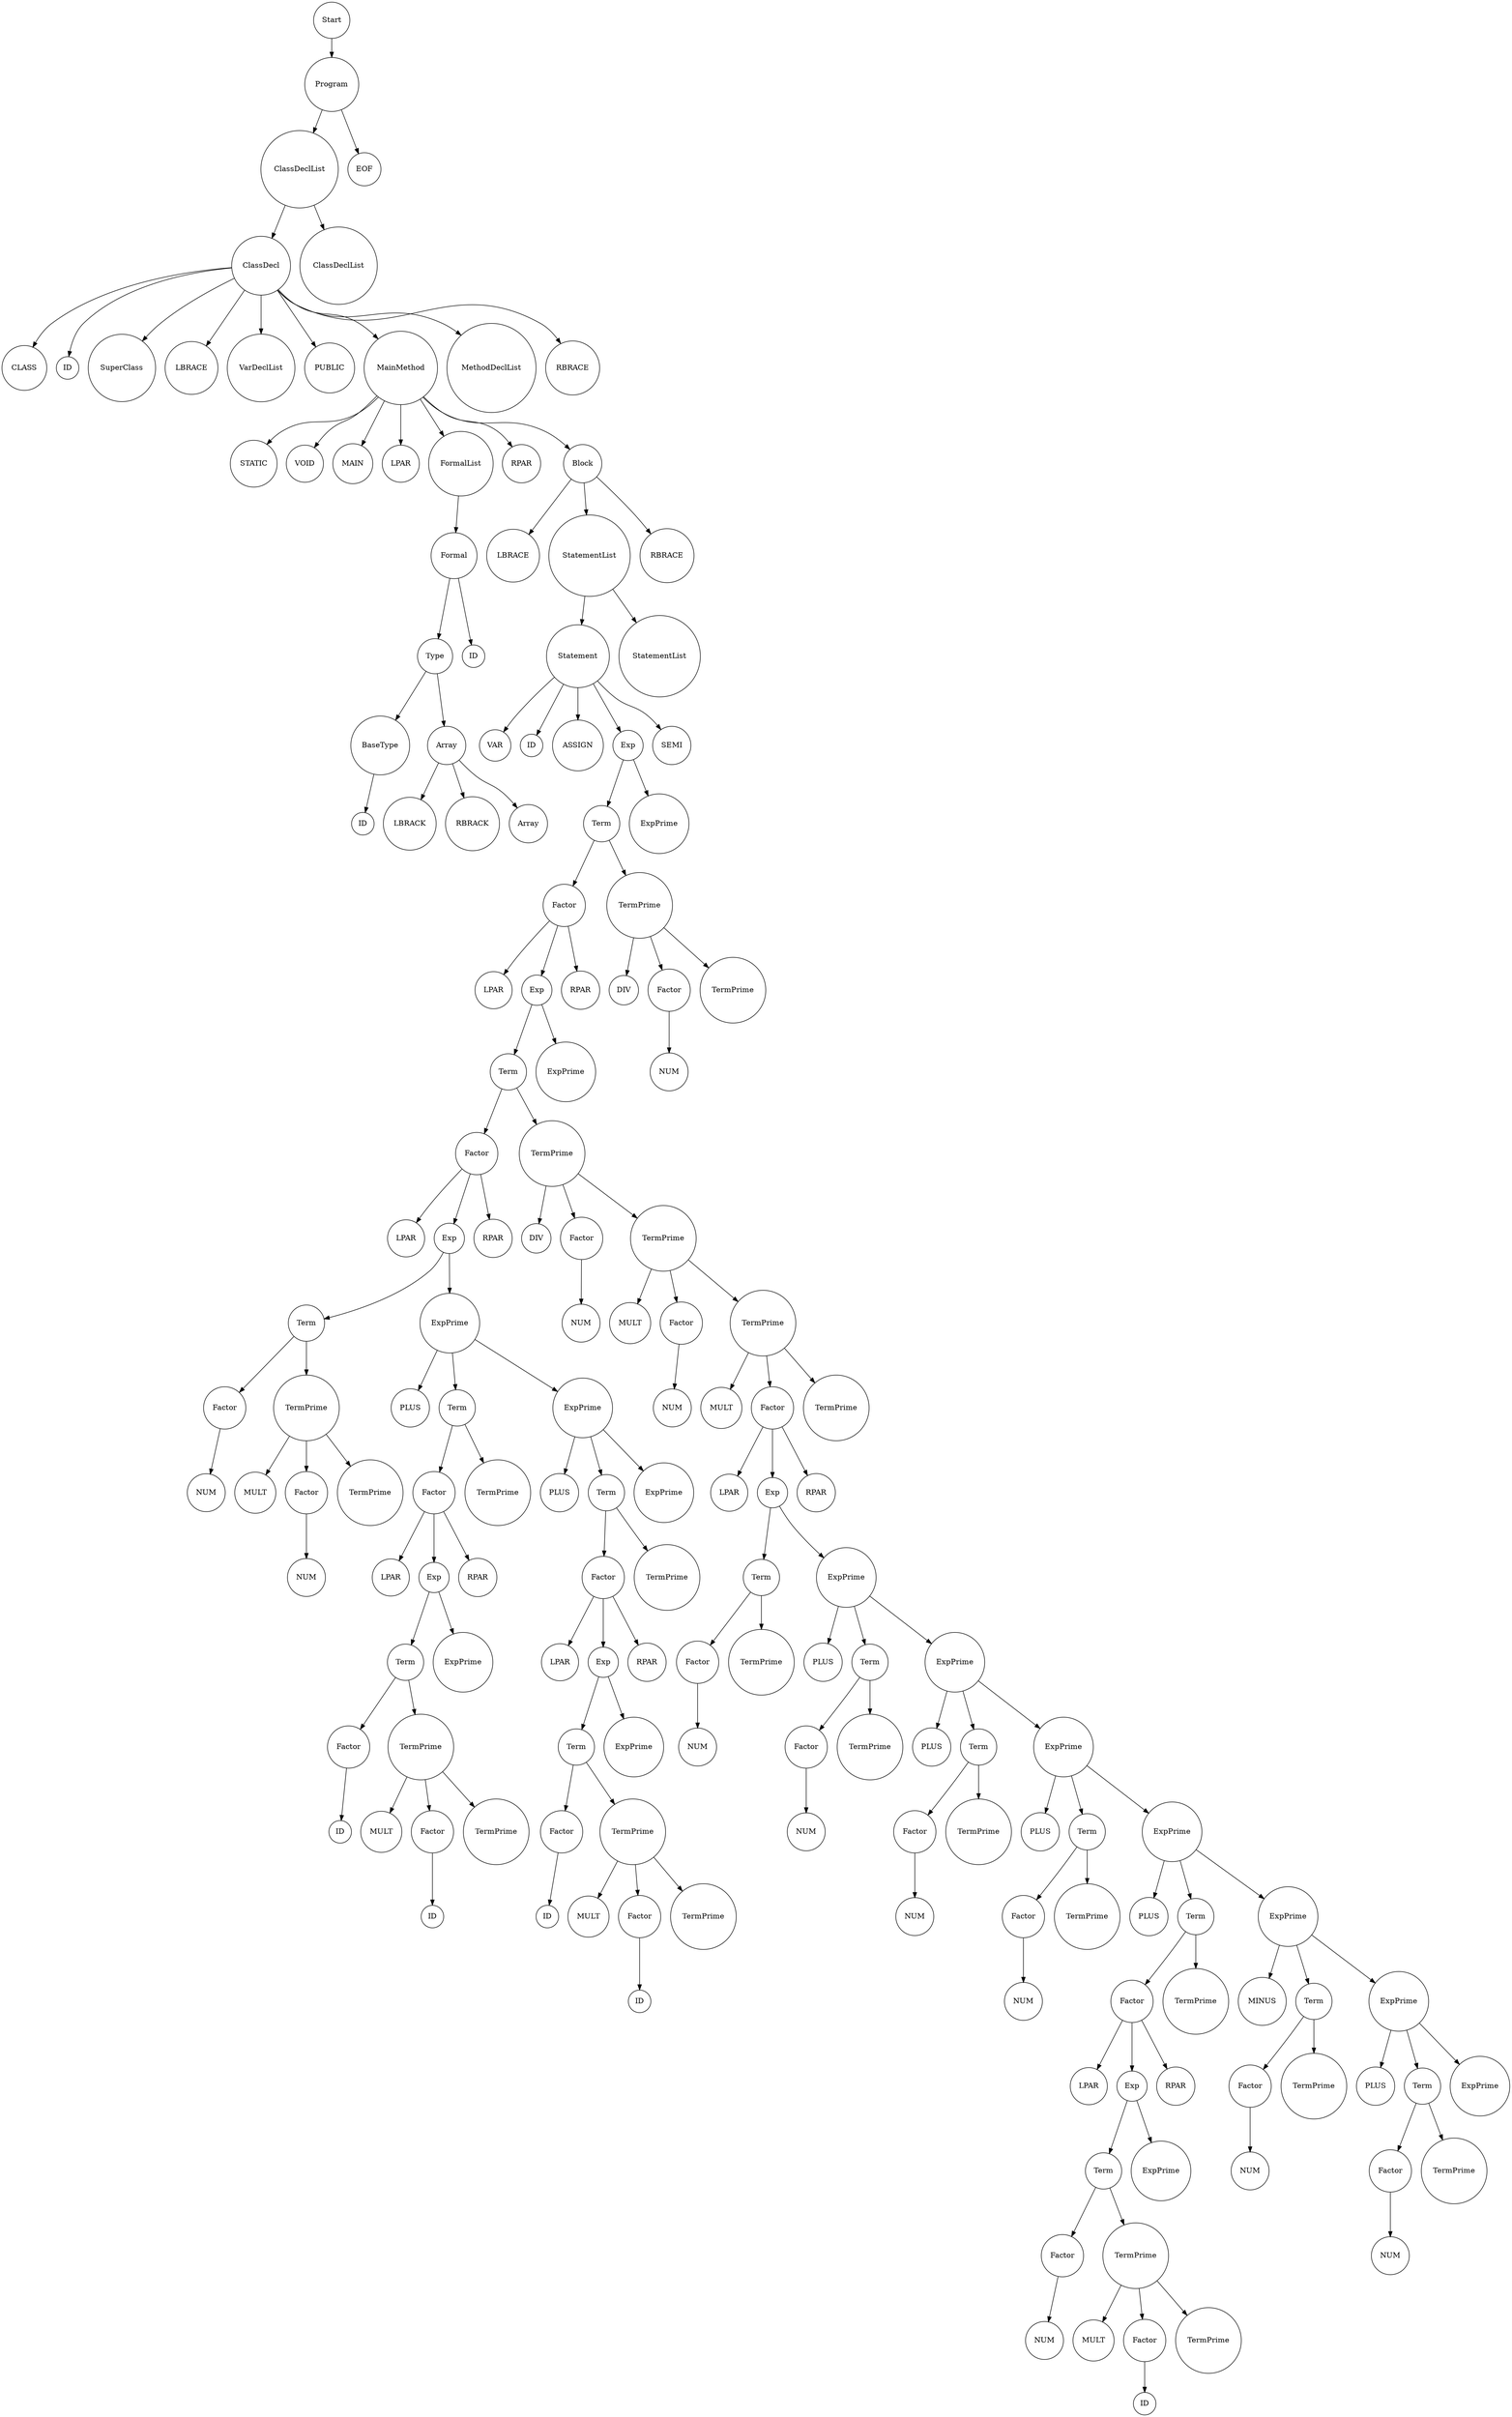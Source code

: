 digraph G {
            rankdir=TB; // Tree-like top-bottom orientation
            node [shape=circle];
              node0 [label="Start"];
  node0_0 [label="Program"];
  node0 -> node0_0;
  node0_0_0 [label="ClassDeclList"];
  node0_0 -> node0_0_0;
  node0_0_0_0 [label="ClassDecl"];
  node0_0_0 -> node0_0_0_0;
  node0_0_0_0_0 [label="CLASS"];
  node0_0_0_0 -> node0_0_0_0_0;
  node0_0_0_0_1 [label="ID"];
  node0_0_0_0 -> node0_0_0_0_1;
  node0_0_0_0_2 [label="SuperClass"];
  node0_0_0_0 -> node0_0_0_0_2;
  node0_0_0_0_3 [label="LBRACE"];
  node0_0_0_0 -> node0_0_0_0_3;
  node0_0_0_0_4 [label="VarDeclList"];
  node0_0_0_0 -> node0_0_0_0_4;
  node0_0_0_0_5 [label="PUBLIC"];
  node0_0_0_0 -> node0_0_0_0_5;
  node0_0_0_0_6 [label="MainMethod"];
  node0_0_0_0 -> node0_0_0_0_6;
  node0_0_0_0_6_0 [label="STATIC"];
  node0_0_0_0_6 -> node0_0_0_0_6_0;
  node0_0_0_0_6_1 [label="VOID"];
  node0_0_0_0_6 -> node0_0_0_0_6_1;
  node0_0_0_0_6_2 [label="MAIN"];
  node0_0_0_0_6 -> node0_0_0_0_6_2;
  node0_0_0_0_6_3 [label="LPAR"];
  node0_0_0_0_6 -> node0_0_0_0_6_3;
  node0_0_0_0_6_4 [label="FormalList"];
  node0_0_0_0_6 -> node0_0_0_0_6_4;
  node0_0_0_0_6_4_0 [label="Formal"];
  node0_0_0_0_6_4 -> node0_0_0_0_6_4_0;
  node0_0_0_0_6_4_0_0 [label="Type"];
  node0_0_0_0_6_4_0 -> node0_0_0_0_6_4_0_0;
  node0_0_0_0_6_4_0_0_0 [label="BaseType"];
  node0_0_0_0_6_4_0_0 -> node0_0_0_0_6_4_0_0_0;
  node0_0_0_0_6_4_0_0_0_0 [label="ID"];
  node0_0_0_0_6_4_0_0_0 -> node0_0_0_0_6_4_0_0_0_0;
  node0_0_0_0_6_4_0_0_1 [label="Array"];
  node0_0_0_0_6_4_0_0 -> node0_0_0_0_6_4_0_0_1;
  node0_0_0_0_6_4_0_0_1_0 [label="LBRACK"];
  node0_0_0_0_6_4_0_0_1 -> node0_0_0_0_6_4_0_0_1_0;
  node0_0_0_0_6_4_0_0_1_1 [label="RBRACK"];
  node0_0_0_0_6_4_0_0_1 -> node0_0_0_0_6_4_0_0_1_1;
  node0_0_0_0_6_4_0_0_1_2 [label="Array"];
  node0_0_0_0_6_4_0_0_1 -> node0_0_0_0_6_4_0_0_1_2;
  node0_0_0_0_6_4_0_1 [label="ID"];
  node0_0_0_0_6_4_0 -> node0_0_0_0_6_4_0_1;
  node0_0_0_0_6_5 [label="RPAR"];
  node0_0_0_0_6 -> node0_0_0_0_6_5;
  node0_0_0_0_6_6 [label="Block"];
  node0_0_0_0_6 -> node0_0_0_0_6_6;
  node0_0_0_0_6_6_0 [label="LBRACE"];
  node0_0_0_0_6_6 -> node0_0_0_0_6_6_0;
  node0_0_0_0_6_6_1 [label="StatementList"];
  node0_0_0_0_6_6 -> node0_0_0_0_6_6_1;
  node0_0_0_0_6_6_1_0 [label="Statement"];
  node0_0_0_0_6_6_1 -> node0_0_0_0_6_6_1_0;
  node0_0_0_0_6_6_1_0_0 [label="VAR"];
  node0_0_0_0_6_6_1_0 -> node0_0_0_0_6_6_1_0_0;
  node0_0_0_0_6_6_1_0_1 [label="ID"];
  node0_0_0_0_6_6_1_0 -> node0_0_0_0_6_6_1_0_1;
  node0_0_0_0_6_6_1_0_2 [label="ASSIGN"];
  node0_0_0_0_6_6_1_0 -> node0_0_0_0_6_6_1_0_2;
  node0_0_0_0_6_6_1_0_3 [label="Exp"];
  node0_0_0_0_6_6_1_0 -> node0_0_0_0_6_6_1_0_3;
  node0_0_0_0_6_6_1_0_3_0 [label="Term"];
  node0_0_0_0_6_6_1_0_3 -> node0_0_0_0_6_6_1_0_3_0;
  node0_0_0_0_6_6_1_0_3_0_0 [label="Factor"];
  node0_0_0_0_6_6_1_0_3_0 -> node0_0_0_0_6_6_1_0_3_0_0;
  node0_0_0_0_6_6_1_0_3_0_0_0 [label="LPAR"];
  node0_0_0_0_6_6_1_0_3_0_0 -> node0_0_0_0_6_6_1_0_3_0_0_0;
  node0_0_0_0_6_6_1_0_3_0_0_1 [label="Exp"];
  node0_0_0_0_6_6_1_0_3_0_0 -> node0_0_0_0_6_6_1_0_3_0_0_1;
  node0_0_0_0_6_6_1_0_3_0_0_1_0 [label="Term"];
  node0_0_0_0_6_6_1_0_3_0_0_1 -> node0_0_0_0_6_6_1_0_3_0_0_1_0;
  node0_0_0_0_6_6_1_0_3_0_0_1_0_0 [label="Factor"];
  node0_0_0_0_6_6_1_0_3_0_0_1_0 -> node0_0_0_0_6_6_1_0_3_0_0_1_0_0;
  node0_0_0_0_6_6_1_0_3_0_0_1_0_0_0 [label="LPAR"];
  node0_0_0_0_6_6_1_0_3_0_0_1_0_0 -> node0_0_0_0_6_6_1_0_3_0_0_1_0_0_0;
  node0_0_0_0_6_6_1_0_3_0_0_1_0_0_1 [label="Exp"];
  node0_0_0_0_6_6_1_0_3_0_0_1_0_0 -> node0_0_0_0_6_6_1_0_3_0_0_1_0_0_1;
  node0_0_0_0_6_6_1_0_3_0_0_1_0_0_1_0 [label="Term"];
  node0_0_0_0_6_6_1_0_3_0_0_1_0_0_1 -> node0_0_0_0_6_6_1_0_3_0_0_1_0_0_1_0;
  node0_0_0_0_6_6_1_0_3_0_0_1_0_0_1_0_0 [label="Factor"];
  node0_0_0_0_6_6_1_0_3_0_0_1_0_0_1_0 -> node0_0_0_0_6_6_1_0_3_0_0_1_0_0_1_0_0;
  node0_0_0_0_6_6_1_0_3_0_0_1_0_0_1_0_0_0 [label="NUM"];
  node0_0_0_0_6_6_1_0_3_0_0_1_0_0_1_0_0 -> node0_0_0_0_6_6_1_0_3_0_0_1_0_0_1_0_0_0;
  node0_0_0_0_6_6_1_0_3_0_0_1_0_0_1_0_1 [label="TermPrime"];
  node0_0_0_0_6_6_1_0_3_0_0_1_0_0_1_0 -> node0_0_0_0_6_6_1_0_3_0_0_1_0_0_1_0_1;
  node0_0_0_0_6_6_1_0_3_0_0_1_0_0_1_0_1_0 [label="MULT"];
  node0_0_0_0_6_6_1_0_3_0_0_1_0_0_1_0_1 -> node0_0_0_0_6_6_1_0_3_0_0_1_0_0_1_0_1_0;
  node0_0_0_0_6_6_1_0_3_0_0_1_0_0_1_0_1_1 [label="Factor"];
  node0_0_0_0_6_6_1_0_3_0_0_1_0_0_1_0_1 -> node0_0_0_0_6_6_1_0_3_0_0_1_0_0_1_0_1_1;
  node0_0_0_0_6_6_1_0_3_0_0_1_0_0_1_0_1_1_0 [label="NUM"];
  node0_0_0_0_6_6_1_0_3_0_0_1_0_0_1_0_1_1 -> node0_0_0_0_6_6_1_0_3_0_0_1_0_0_1_0_1_1_0;
  node0_0_0_0_6_6_1_0_3_0_0_1_0_0_1_0_1_2 [label="TermPrime"];
  node0_0_0_0_6_6_1_0_3_0_0_1_0_0_1_0_1 -> node0_0_0_0_6_6_1_0_3_0_0_1_0_0_1_0_1_2;
  node0_0_0_0_6_6_1_0_3_0_0_1_0_0_1_1 [label="ExpPrime"];
  node0_0_0_0_6_6_1_0_3_0_0_1_0_0_1 -> node0_0_0_0_6_6_1_0_3_0_0_1_0_0_1_1;
  node0_0_0_0_6_6_1_0_3_0_0_1_0_0_1_1_0 [label="PLUS"];
  node0_0_0_0_6_6_1_0_3_0_0_1_0_0_1_1 -> node0_0_0_0_6_6_1_0_3_0_0_1_0_0_1_1_0;
  node0_0_0_0_6_6_1_0_3_0_0_1_0_0_1_1_1 [label="Term"];
  node0_0_0_0_6_6_1_0_3_0_0_1_0_0_1_1 -> node0_0_0_0_6_6_1_0_3_0_0_1_0_0_1_1_1;
  node0_0_0_0_6_6_1_0_3_0_0_1_0_0_1_1_1_0 [label="Factor"];
  node0_0_0_0_6_6_1_0_3_0_0_1_0_0_1_1_1 -> node0_0_0_0_6_6_1_0_3_0_0_1_0_0_1_1_1_0;
  node0_0_0_0_6_6_1_0_3_0_0_1_0_0_1_1_1_0_0 [label="LPAR"];
  node0_0_0_0_6_6_1_0_3_0_0_1_0_0_1_1_1_0 -> node0_0_0_0_6_6_1_0_3_0_0_1_0_0_1_1_1_0_0;
  node0_0_0_0_6_6_1_0_3_0_0_1_0_0_1_1_1_0_1 [label="Exp"];
  node0_0_0_0_6_6_1_0_3_0_0_1_0_0_1_1_1_0 -> node0_0_0_0_6_6_1_0_3_0_0_1_0_0_1_1_1_0_1;
  node0_0_0_0_6_6_1_0_3_0_0_1_0_0_1_1_1_0_1_0 [label="Term"];
  node0_0_0_0_6_6_1_0_3_0_0_1_0_0_1_1_1_0_1 -> node0_0_0_0_6_6_1_0_3_0_0_1_0_0_1_1_1_0_1_0;
  node0_0_0_0_6_6_1_0_3_0_0_1_0_0_1_1_1_0_1_0_0 [label="Factor"];
  node0_0_0_0_6_6_1_0_3_0_0_1_0_0_1_1_1_0_1_0 -> node0_0_0_0_6_6_1_0_3_0_0_1_0_0_1_1_1_0_1_0_0;
  node0_0_0_0_6_6_1_0_3_0_0_1_0_0_1_1_1_0_1_0_0_0 [label="ID"];
  node0_0_0_0_6_6_1_0_3_0_0_1_0_0_1_1_1_0_1_0_0 -> node0_0_0_0_6_6_1_0_3_0_0_1_0_0_1_1_1_0_1_0_0_0;
  node0_0_0_0_6_6_1_0_3_0_0_1_0_0_1_1_1_0_1_0_1 [label="TermPrime"];
  node0_0_0_0_6_6_1_0_3_0_0_1_0_0_1_1_1_0_1_0 -> node0_0_0_0_6_6_1_0_3_0_0_1_0_0_1_1_1_0_1_0_1;
  node0_0_0_0_6_6_1_0_3_0_0_1_0_0_1_1_1_0_1_0_1_0 [label="MULT"];
  node0_0_0_0_6_6_1_0_3_0_0_1_0_0_1_1_1_0_1_0_1 -> node0_0_0_0_6_6_1_0_3_0_0_1_0_0_1_1_1_0_1_0_1_0;
  node0_0_0_0_6_6_1_0_3_0_0_1_0_0_1_1_1_0_1_0_1_1 [label="Factor"];
  node0_0_0_0_6_6_1_0_3_0_0_1_0_0_1_1_1_0_1_0_1 -> node0_0_0_0_6_6_1_0_3_0_0_1_0_0_1_1_1_0_1_0_1_1;
  node0_0_0_0_6_6_1_0_3_0_0_1_0_0_1_1_1_0_1_0_1_1_0 [label="ID"];
  node0_0_0_0_6_6_1_0_3_0_0_1_0_0_1_1_1_0_1_0_1_1 -> node0_0_0_0_6_6_1_0_3_0_0_1_0_0_1_1_1_0_1_0_1_1_0;
  node0_0_0_0_6_6_1_0_3_0_0_1_0_0_1_1_1_0_1_0_1_2 [label="TermPrime"];
  node0_0_0_0_6_6_1_0_3_0_0_1_0_0_1_1_1_0_1_0_1 -> node0_0_0_0_6_6_1_0_3_0_0_1_0_0_1_1_1_0_1_0_1_2;
  node0_0_0_0_6_6_1_0_3_0_0_1_0_0_1_1_1_0_1_1 [label="ExpPrime"];
  node0_0_0_0_6_6_1_0_3_0_0_1_0_0_1_1_1_0_1 -> node0_0_0_0_6_6_1_0_3_0_0_1_0_0_1_1_1_0_1_1;
  node0_0_0_0_6_6_1_0_3_0_0_1_0_0_1_1_1_0_2 [label="RPAR"];
  node0_0_0_0_6_6_1_0_3_0_0_1_0_0_1_1_1_0 -> node0_0_0_0_6_6_1_0_3_0_0_1_0_0_1_1_1_0_2;
  node0_0_0_0_6_6_1_0_3_0_0_1_0_0_1_1_1_1 [label="TermPrime"];
  node0_0_0_0_6_6_1_0_3_0_0_1_0_0_1_1_1 -> node0_0_0_0_6_6_1_0_3_0_0_1_0_0_1_1_1_1;
  node0_0_0_0_6_6_1_0_3_0_0_1_0_0_1_1_2 [label="ExpPrime"];
  node0_0_0_0_6_6_1_0_3_0_0_1_0_0_1_1 -> node0_0_0_0_6_6_1_0_3_0_0_1_0_0_1_1_2;
  node0_0_0_0_6_6_1_0_3_0_0_1_0_0_1_1_2_0 [label="PLUS"];
  node0_0_0_0_6_6_1_0_3_0_0_1_0_0_1_1_2 -> node0_0_0_0_6_6_1_0_3_0_0_1_0_0_1_1_2_0;
  node0_0_0_0_6_6_1_0_3_0_0_1_0_0_1_1_2_1 [label="Term"];
  node0_0_0_0_6_6_1_0_3_0_0_1_0_0_1_1_2 -> node0_0_0_0_6_6_1_0_3_0_0_1_0_0_1_1_2_1;
  node0_0_0_0_6_6_1_0_3_0_0_1_0_0_1_1_2_1_0 [label="Factor"];
  node0_0_0_0_6_6_1_0_3_0_0_1_0_0_1_1_2_1 -> node0_0_0_0_6_6_1_0_3_0_0_1_0_0_1_1_2_1_0;
  node0_0_0_0_6_6_1_0_3_0_0_1_0_0_1_1_2_1_0_0 [label="LPAR"];
  node0_0_0_0_6_6_1_0_3_0_0_1_0_0_1_1_2_1_0 -> node0_0_0_0_6_6_1_0_3_0_0_1_0_0_1_1_2_1_0_0;
  node0_0_0_0_6_6_1_0_3_0_0_1_0_0_1_1_2_1_0_1 [label="Exp"];
  node0_0_0_0_6_6_1_0_3_0_0_1_0_0_1_1_2_1_0 -> node0_0_0_0_6_6_1_0_3_0_0_1_0_0_1_1_2_1_0_1;
  node0_0_0_0_6_6_1_0_3_0_0_1_0_0_1_1_2_1_0_1_0 [label="Term"];
  node0_0_0_0_6_6_1_0_3_0_0_1_0_0_1_1_2_1_0_1 -> node0_0_0_0_6_6_1_0_3_0_0_1_0_0_1_1_2_1_0_1_0;
  node0_0_0_0_6_6_1_0_3_0_0_1_0_0_1_1_2_1_0_1_0_0 [label="Factor"];
  node0_0_0_0_6_6_1_0_3_0_0_1_0_0_1_1_2_1_0_1_0 -> node0_0_0_0_6_6_1_0_3_0_0_1_0_0_1_1_2_1_0_1_0_0;
  node0_0_0_0_6_6_1_0_3_0_0_1_0_0_1_1_2_1_0_1_0_0_0 [label="ID"];
  node0_0_0_0_6_6_1_0_3_0_0_1_0_0_1_1_2_1_0_1_0_0 -> node0_0_0_0_6_6_1_0_3_0_0_1_0_0_1_1_2_1_0_1_0_0_0;
  node0_0_0_0_6_6_1_0_3_0_0_1_0_0_1_1_2_1_0_1_0_1 [label="TermPrime"];
  node0_0_0_0_6_6_1_0_3_0_0_1_0_0_1_1_2_1_0_1_0 -> node0_0_0_0_6_6_1_0_3_0_0_1_0_0_1_1_2_1_0_1_0_1;
  node0_0_0_0_6_6_1_0_3_0_0_1_0_0_1_1_2_1_0_1_0_1_0 [label="MULT"];
  node0_0_0_0_6_6_1_0_3_0_0_1_0_0_1_1_2_1_0_1_0_1 -> node0_0_0_0_6_6_1_0_3_0_0_1_0_0_1_1_2_1_0_1_0_1_0;
  node0_0_0_0_6_6_1_0_3_0_0_1_0_0_1_1_2_1_0_1_0_1_1 [label="Factor"];
  node0_0_0_0_6_6_1_0_3_0_0_1_0_0_1_1_2_1_0_1_0_1 -> node0_0_0_0_6_6_1_0_3_0_0_1_0_0_1_1_2_1_0_1_0_1_1;
  node0_0_0_0_6_6_1_0_3_0_0_1_0_0_1_1_2_1_0_1_0_1_1_0 [label="ID"];
  node0_0_0_0_6_6_1_0_3_0_0_1_0_0_1_1_2_1_0_1_0_1_1 -> node0_0_0_0_6_6_1_0_3_0_0_1_0_0_1_1_2_1_0_1_0_1_1_0;
  node0_0_0_0_6_6_1_0_3_0_0_1_0_0_1_1_2_1_0_1_0_1_2 [label="TermPrime"];
  node0_0_0_0_6_6_1_0_3_0_0_1_0_0_1_1_2_1_0_1_0_1 -> node0_0_0_0_6_6_1_0_3_0_0_1_0_0_1_1_2_1_0_1_0_1_2;
  node0_0_0_0_6_6_1_0_3_0_0_1_0_0_1_1_2_1_0_1_1 [label="ExpPrime"];
  node0_0_0_0_6_6_1_0_3_0_0_1_0_0_1_1_2_1_0_1 -> node0_0_0_0_6_6_1_0_3_0_0_1_0_0_1_1_2_1_0_1_1;
  node0_0_0_0_6_6_1_0_3_0_0_1_0_0_1_1_2_1_0_2 [label="RPAR"];
  node0_0_0_0_6_6_1_0_3_0_0_1_0_0_1_1_2_1_0 -> node0_0_0_0_6_6_1_0_3_0_0_1_0_0_1_1_2_1_0_2;
  node0_0_0_0_6_6_1_0_3_0_0_1_0_0_1_1_2_1_1 [label="TermPrime"];
  node0_0_0_0_6_6_1_0_3_0_0_1_0_0_1_1_2_1 -> node0_0_0_0_6_6_1_0_3_0_0_1_0_0_1_1_2_1_1;
  node0_0_0_0_6_6_1_0_3_0_0_1_0_0_1_1_2_2 [label="ExpPrime"];
  node0_0_0_0_6_6_1_0_3_0_0_1_0_0_1_1_2 -> node0_0_0_0_6_6_1_0_3_0_0_1_0_0_1_1_2_2;
  node0_0_0_0_6_6_1_0_3_0_0_1_0_0_2 [label="RPAR"];
  node0_0_0_0_6_6_1_0_3_0_0_1_0_0 -> node0_0_0_0_6_6_1_0_3_0_0_1_0_0_2;
  node0_0_0_0_6_6_1_0_3_0_0_1_0_1 [label="TermPrime"];
  node0_0_0_0_6_6_1_0_3_0_0_1_0 -> node0_0_0_0_6_6_1_0_3_0_0_1_0_1;
  node0_0_0_0_6_6_1_0_3_0_0_1_0_1_0 [label="DIV"];
  node0_0_0_0_6_6_1_0_3_0_0_1_0_1 -> node0_0_0_0_6_6_1_0_3_0_0_1_0_1_0;
  node0_0_0_0_6_6_1_0_3_0_0_1_0_1_1 [label="Factor"];
  node0_0_0_0_6_6_1_0_3_0_0_1_0_1 -> node0_0_0_0_6_6_1_0_3_0_0_1_0_1_1;
  node0_0_0_0_6_6_1_0_3_0_0_1_0_1_1_0 [label="NUM"];
  node0_0_0_0_6_6_1_0_3_0_0_1_0_1_1 -> node0_0_0_0_6_6_1_0_3_0_0_1_0_1_1_0;
  node0_0_0_0_6_6_1_0_3_0_0_1_0_1_2 [label="TermPrime"];
  node0_0_0_0_6_6_1_0_3_0_0_1_0_1 -> node0_0_0_0_6_6_1_0_3_0_0_1_0_1_2;
  node0_0_0_0_6_6_1_0_3_0_0_1_0_1_2_0 [label="MULT"];
  node0_0_0_0_6_6_1_0_3_0_0_1_0_1_2 -> node0_0_0_0_6_6_1_0_3_0_0_1_0_1_2_0;
  node0_0_0_0_6_6_1_0_3_0_0_1_0_1_2_1 [label="Factor"];
  node0_0_0_0_6_6_1_0_3_0_0_1_0_1_2 -> node0_0_0_0_6_6_1_0_3_0_0_1_0_1_2_1;
  node0_0_0_0_6_6_1_0_3_0_0_1_0_1_2_1_0 [label="NUM"];
  node0_0_0_0_6_6_1_0_3_0_0_1_0_1_2_1 -> node0_0_0_0_6_6_1_0_3_0_0_1_0_1_2_1_0;
  node0_0_0_0_6_6_1_0_3_0_0_1_0_1_2_2 [label="TermPrime"];
  node0_0_0_0_6_6_1_0_3_0_0_1_0_1_2 -> node0_0_0_0_6_6_1_0_3_0_0_1_0_1_2_2;
  node0_0_0_0_6_6_1_0_3_0_0_1_0_1_2_2_0 [label="MULT"];
  node0_0_0_0_6_6_1_0_3_0_0_1_0_1_2_2 -> node0_0_0_0_6_6_1_0_3_0_0_1_0_1_2_2_0;
  node0_0_0_0_6_6_1_0_3_0_0_1_0_1_2_2_1 [label="Factor"];
  node0_0_0_0_6_6_1_0_3_0_0_1_0_1_2_2 -> node0_0_0_0_6_6_1_0_3_0_0_1_0_1_2_2_1;
  node0_0_0_0_6_6_1_0_3_0_0_1_0_1_2_2_1_0 [label="LPAR"];
  node0_0_0_0_6_6_1_0_3_0_0_1_0_1_2_2_1 -> node0_0_0_0_6_6_1_0_3_0_0_1_0_1_2_2_1_0;
  node0_0_0_0_6_6_1_0_3_0_0_1_0_1_2_2_1_1 [label="Exp"];
  node0_0_0_0_6_6_1_0_3_0_0_1_0_1_2_2_1 -> node0_0_0_0_6_6_1_0_3_0_0_1_0_1_2_2_1_1;
  node0_0_0_0_6_6_1_0_3_0_0_1_0_1_2_2_1_1_0 [label="Term"];
  node0_0_0_0_6_6_1_0_3_0_0_1_0_1_2_2_1_1 -> node0_0_0_0_6_6_1_0_3_0_0_1_0_1_2_2_1_1_0;
  node0_0_0_0_6_6_1_0_3_0_0_1_0_1_2_2_1_1_0_0 [label="Factor"];
  node0_0_0_0_6_6_1_0_3_0_0_1_0_1_2_2_1_1_0 -> node0_0_0_0_6_6_1_0_3_0_0_1_0_1_2_2_1_1_0_0;
  node0_0_0_0_6_6_1_0_3_0_0_1_0_1_2_2_1_1_0_0_0 [label="NUM"];
  node0_0_0_0_6_6_1_0_3_0_0_1_0_1_2_2_1_1_0_0 -> node0_0_0_0_6_6_1_0_3_0_0_1_0_1_2_2_1_1_0_0_0;
  node0_0_0_0_6_6_1_0_3_0_0_1_0_1_2_2_1_1_0_1 [label="TermPrime"];
  node0_0_0_0_6_6_1_0_3_0_0_1_0_1_2_2_1_1_0 -> node0_0_0_0_6_6_1_0_3_0_0_1_0_1_2_2_1_1_0_1;
  node0_0_0_0_6_6_1_0_3_0_0_1_0_1_2_2_1_1_1 [label="ExpPrime"];
  node0_0_0_0_6_6_1_0_3_0_0_1_0_1_2_2_1_1 -> node0_0_0_0_6_6_1_0_3_0_0_1_0_1_2_2_1_1_1;
  node0_0_0_0_6_6_1_0_3_0_0_1_0_1_2_2_1_1_1_0 [label="PLUS"];
  node0_0_0_0_6_6_1_0_3_0_0_1_0_1_2_2_1_1_1 -> node0_0_0_0_6_6_1_0_3_0_0_1_0_1_2_2_1_1_1_0;
  node0_0_0_0_6_6_1_0_3_0_0_1_0_1_2_2_1_1_1_1 [label="Term"];
  node0_0_0_0_6_6_1_0_3_0_0_1_0_1_2_2_1_1_1 -> node0_0_0_0_6_6_1_0_3_0_0_1_0_1_2_2_1_1_1_1;
  node0_0_0_0_6_6_1_0_3_0_0_1_0_1_2_2_1_1_1_1_0 [label="Factor"];
  node0_0_0_0_6_6_1_0_3_0_0_1_0_1_2_2_1_1_1_1 -> node0_0_0_0_6_6_1_0_3_0_0_1_0_1_2_2_1_1_1_1_0;
  node0_0_0_0_6_6_1_0_3_0_0_1_0_1_2_2_1_1_1_1_0_0 [label="NUM"];
  node0_0_0_0_6_6_1_0_3_0_0_1_0_1_2_2_1_1_1_1_0 -> node0_0_0_0_6_6_1_0_3_0_0_1_0_1_2_2_1_1_1_1_0_0;
  node0_0_0_0_6_6_1_0_3_0_0_1_0_1_2_2_1_1_1_1_1 [label="TermPrime"];
  node0_0_0_0_6_6_1_0_3_0_0_1_0_1_2_2_1_1_1_1 -> node0_0_0_0_6_6_1_0_3_0_0_1_0_1_2_2_1_1_1_1_1;
  node0_0_0_0_6_6_1_0_3_0_0_1_0_1_2_2_1_1_1_2 [label="ExpPrime"];
  node0_0_0_0_6_6_1_0_3_0_0_1_0_1_2_2_1_1_1 -> node0_0_0_0_6_6_1_0_3_0_0_1_0_1_2_2_1_1_1_2;
  node0_0_0_0_6_6_1_0_3_0_0_1_0_1_2_2_1_1_1_2_0 [label="PLUS"];
  node0_0_0_0_6_6_1_0_3_0_0_1_0_1_2_2_1_1_1_2 -> node0_0_0_0_6_6_1_0_3_0_0_1_0_1_2_2_1_1_1_2_0;
  node0_0_0_0_6_6_1_0_3_0_0_1_0_1_2_2_1_1_1_2_1 [label="Term"];
  node0_0_0_0_6_6_1_0_3_0_0_1_0_1_2_2_1_1_1_2 -> node0_0_0_0_6_6_1_0_3_0_0_1_0_1_2_2_1_1_1_2_1;
  node0_0_0_0_6_6_1_0_3_0_0_1_0_1_2_2_1_1_1_2_1_0 [label="Factor"];
  node0_0_0_0_6_6_1_0_3_0_0_1_0_1_2_2_1_1_1_2_1 -> node0_0_0_0_6_6_1_0_3_0_0_1_0_1_2_2_1_1_1_2_1_0;
  node0_0_0_0_6_6_1_0_3_0_0_1_0_1_2_2_1_1_1_2_1_0_0 [label="NUM"];
  node0_0_0_0_6_6_1_0_3_0_0_1_0_1_2_2_1_1_1_2_1_0 -> node0_0_0_0_6_6_1_0_3_0_0_1_0_1_2_2_1_1_1_2_1_0_0;
  node0_0_0_0_6_6_1_0_3_0_0_1_0_1_2_2_1_1_1_2_1_1 [label="TermPrime"];
  node0_0_0_0_6_6_1_0_3_0_0_1_0_1_2_2_1_1_1_2_1 -> node0_0_0_0_6_6_1_0_3_0_0_1_0_1_2_2_1_1_1_2_1_1;
  node0_0_0_0_6_6_1_0_3_0_0_1_0_1_2_2_1_1_1_2_2 [label="ExpPrime"];
  node0_0_0_0_6_6_1_0_3_0_0_1_0_1_2_2_1_1_1_2 -> node0_0_0_0_6_6_1_0_3_0_0_1_0_1_2_2_1_1_1_2_2;
  node0_0_0_0_6_6_1_0_3_0_0_1_0_1_2_2_1_1_1_2_2_0 [label="PLUS"];
  node0_0_0_0_6_6_1_0_3_0_0_1_0_1_2_2_1_1_1_2_2 -> node0_0_0_0_6_6_1_0_3_0_0_1_0_1_2_2_1_1_1_2_2_0;
  node0_0_0_0_6_6_1_0_3_0_0_1_0_1_2_2_1_1_1_2_2_1 [label="Term"];
  node0_0_0_0_6_6_1_0_3_0_0_1_0_1_2_2_1_1_1_2_2 -> node0_0_0_0_6_6_1_0_3_0_0_1_0_1_2_2_1_1_1_2_2_1;
  node0_0_0_0_6_6_1_0_3_0_0_1_0_1_2_2_1_1_1_2_2_1_0 [label="Factor"];
  node0_0_0_0_6_6_1_0_3_0_0_1_0_1_2_2_1_1_1_2_2_1 -> node0_0_0_0_6_6_1_0_3_0_0_1_0_1_2_2_1_1_1_2_2_1_0;
  node0_0_0_0_6_6_1_0_3_0_0_1_0_1_2_2_1_1_1_2_2_1_0_0 [label="NUM"];
  node0_0_0_0_6_6_1_0_3_0_0_1_0_1_2_2_1_1_1_2_2_1_0 -> node0_0_0_0_6_6_1_0_3_0_0_1_0_1_2_2_1_1_1_2_2_1_0_0;
  node0_0_0_0_6_6_1_0_3_0_0_1_0_1_2_2_1_1_1_2_2_1_1 [label="TermPrime"];
  node0_0_0_0_6_6_1_0_3_0_0_1_0_1_2_2_1_1_1_2_2_1 -> node0_0_0_0_6_6_1_0_3_0_0_1_0_1_2_2_1_1_1_2_2_1_1;
  node0_0_0_0_6_6_1_0_3_0_0_1_0_1_2_2_1_1_1_2_2_2 [label="ExpPrime"];
  node0_0_0_0_6_6_1_0_3_0_0_1_0_1_2_2_1_1_1_2_2 -> node0_0_0_0_6_6_1_0_3_0_0_1_0_1_2_2_1_1_1_2_2_2;
  node0_0_0_0_6_6_1_0_3_0_0_1_0_1_2_2_1_1_1_2_2_2_0 [label="PLUS"];
  node0_0_0_0_6_6_1_0_3_0_0_1_0_1_2_2_1_1_1_2_2_2 -> node0_0_0_0_6_6_1_0_3_0_0_1_0_1_2_2_1_1_1_2_2_2_0;
  node0_0_0_0_6_6_1_0_3_0_0_1_0_1_2_2_1_1_1_2_2_2_1 [label="Term"];
  node0_0_0_0_6_6_1_0_3_0_0_1_0_1_2_2_1_1_1_2_2_2 -> node0_0_0_0_6_6_1_0_3_0_0_1_0_1_2_2_1_1_1_2_2_2_1;
  node0_0_0_0_6_6_1_0_3_0_0_1_0_1_2_2_1_1_1_2_2_2_1_0 [label="Factor"];
  node0_0_0_0_6_6_1_0_3_0_0_1_0_1_2_2_1_1_1_2_2_2_1 -> node0_0_0_0_6_6_1_0_3_0_0_1_0_1_2_2_1_1_1_2_2_2_1_0;
  node0_0_0_0_6_6_1_0_3_0_0_1_0_1_2_2_1_1_1_2_2_2_1_0_0 [label="LPAR"];
  node0_0_0_0_6_6_1_0_3_0_0_1_0_1_2_2_1_1_1_2_2_2_1_0 -> node0_0_0_0_6_6_1_0_3_0_0_1_0_1_2_2_1_1_1_2_2_2_1_0_0;
  node0_0_0_0_6_6_1_0_3_0_0_1_0_1_2_2_1_1_1_2_2_2_1_0_1 [label="Exp"];
  node0_0_0_0_6_6_1_0_3_0_0_1_0_1_2_2_1_1_1_2_2_2_1_0 -> node0_0_0_0_6_6_1_0_3_0_0_1_0_1_2_2_1_1_1_2_2_2_1_0_1;
  node0_0_0_0_6_6_1_0_3_0_0_1_0_1_2_2_1_1_1_2_2_2_1_0_1_0 [label="Term"];
  node0_0_0_0_6_6_1_0_3_0_0_1_0_1_2_2_1_1_1_2_2_2_1_0_1 -> node0_0_0_0_6_6_1_0_3_0_0_1_0_1_2_2_1_1_1_2_2_2_1_0_1_0;
  node0_0_0_0_6_6_1_0_3_0_0_1_0_1_2_2_1_1_1_2_2_2_1_0_1_0_0 [label="Factor"];
  node0_0_0_0_6_6_1_0_3_0_0_1_0_1_2_2_1_1_1_2_2_2_1_0_1_0 -> node0_0_0_0_6_6_1_0_3_0_0_1_0_1_2_2_1_1_1_2_2_2_1_0_1_0_0;
  node0_0_0_0_6_6_1_0_3_0_0_1_0_1_2_2_1_1_1_2_2_2_1_0_1_0_0_0 [label="NUM"];
  node0_0_0_0_6_6_1_0_3_0_0_1_0_1_2_2_1_1_1_2_2_2_1_0_1_0_0 -> node0_0_0_0_6_6_1_0_3_0_0_1_0_1_2_2_1_1_1_2_2_2_1_0_1_0_0_0;
  node0_0_0_0_6_6_1_0_3_0_0_1_0_1_2_2_1_1_1_2_2_2_1_0_1_0_1 [label="TermPrime"];
  node0_0_0_0_6_6_1_0_3_0_0_1_0_1_2_2_1_1_1_2_2_2_1_0_1_0 -> node0_0_0_0_6_6_1_0_3_0_0_1_0_1_2_2_1_1_1_2_2_2_1_0_1_0_1;
  node0_0_0_0_6_6_1_0_3_0_0_1_0_1_2_2_1_1_1_2_2_2_1_0_1_0_1_0 [label="MULT"];
  node0_0_0_0_6_6_1_0_3_0_0_1_0_1_2_2_1_1_1_2_2_2_1_0_1_0_1 -> node0_0_0_0_6_6_1_0_3_0_0_1_0_1_2_2_1_1_1_2_2_2_1_0_1_0_1_0;
  node0_0_0_0_6_6_1_0_3_0_0_1_0_1_2_2_1_1_1_2_2_2_1_0_1_0_1_1 [label="Factor"];
  node0_0_0_0_6_6_1_0_3_0_0_1_0_1_2_2_1_1_1_2_2_2_1_0_1_0_1 -> node0_0_0_0_6_6_1_0_3_0_0_1_0_1_2_2_1_1_1_2_2_2_1_0_1_0_1_1;
  node0_0_0_0_6_6_1_0_3_0_0_1_0_1_2_2_1_1_1_2_2_2_1_0_1_0_1_1_0 [label="ID"];
  node0_0_0_0_6_6_1_0_3_0_0_1_0_1_2_2_1_1_1_2_2_2_1_0_1_0_1_1 -> node0_0_0_0_6_6_1_0_3_0_0_1_0_1_2_2_1_1_1_2_2_2_1_0_1_0_1_1_0;
  node0_0_0_0_6_6_1_0_3_0_0_1_0_1_2_2_1_1_1_2_2_2_1_0_1_0_1_2 [label="TermPrime"];
  node0_0_0_0_6_6_1_0_3_0_0_1_0_1_2_2_1_1_1_2_2_2_1_0_1_0_1 -> node0_0_0_0_6_6_1_0_3_0_0_1_0_1_2_2_1_1_1_2_2_2_1_0_1_0_1_2;
  node0_0_0_0_6_6_1_0_3_0_0_1_0_1_2_2_1_1_1_2_2_2_1_0_1_1 [label="ExpPrime"];
  node0_0_0_0_6_6_1_0_3_0_0_1_0_1_2_2_1_1_1_2_2_2_1_0_1 -> node0_0_0_0_6_6_1_0_3_0_0_1_0_1_2_2_1_1_1_2_2_2_1_0_1_1;
  node0_0_0_0_6_6_1_0_3_0_0_1_0_1_2_2_1_1_1_2_2_2_1_0_2 [label="RPAR"];
  node0_0_0_0_6_6_1_0_3_0_0_1_0_1_2_2_1_1_1_2_2_2_1_0 -> node0_0_0_0_6_6_1_0_3_0_0_1_0_1_2_2_1_1_1_2_2_2_1_0_2;
  node0_0_0_0_6_6_1_0_3_0_0_1_0_1_2_2_1_1_1_2_2_2_1_1 [label="TermPrime"];
  node0_0_0_0_6_6_1_0_3_0_0_1_0_1_2_2_1_1_1_2_2_2_1 -> node0_0_0_0_6_6_1_0_3_0_0_1_0_1_2_2_1_1_1_2_2_2_1_1;
  node0_0_0_0_6_6_1_0_3_0_0_1_0_1_2_2_1_1_1_2_2_2_2 [label="ExpPrime"];
  node0_0_0_0_6_6_1_0_3_0_0_1_0_1_2_2_1_1_1_2_2_2 -> node0_0_0_0_6_6_1_0_3_0_0_1_0_1_2_2_1_1_1_2_2_2_2;
  node0_0_0_0_6_6_1_0_3_0_0_1_0_1_2_2_1_1_1_2_2_2_2_0 [label="MINUS"];
  node0_0_0_0_6_6_1_0_3_0_0_1_0_1_2_2_1_1_1_2_2_2_2 -> node0_0_0_0_6_6_1_0_3_0_0_1_0_1_2_2_1_1_1_2_2_2_2_0;
  node0_0_0_0_6_6_1_0_3_0_0_1_0_1_2_2_1_1_1_2_2_2_2_1 [label="Term"];
  node0_0_0_0_6_6_1_0_3_0_0_1_0_1_2_2_1_1_1_2_2_2_2 -> node0_0_0_0_6_6_1_0_3_0_0_1_0_1_2_2_1_1_1_2_2_2_2_1;
  node0_0_0_0_6_6_1_0_3_0_0_1_0_1_2_2_1_1_1_2_2_2_2_1_0 [label="Factor"];
  node0_0_0_0_6_6_1_0_3_0_0_1_0_1_2_2_1_1_1_2_2_2_2_1 -> node0_0_0_0_6_6_1_0_3_0_0_1_0_1_2_2_1_1_1_2_2_2_2_1_0;
  node0_0_0_0_6_6_1_0_3_0_0_1_0_1_2_2_1_1_1_2_2_2_2_1_0_0 [label="NUM"];
  node0_0_0_0_6_6_1_0_3_0_0_1_0_1_2_2_1_1_1_2_2_2_2_1_0 -> node0_0_0_0_6_6_1_0_3_0_0_1_0_1_2_2_1_1_1_2_2_2_2_1_0_0;
  node0_0_0_0_6_6_1_0_3_0_0_1_0_1_2_2_1_1_1_2_2_2_2_1_1 [label="TermPrime"];
  node0_0_0_0_6_6_1_0_3_0_0_1_0_1_2_2_1_1_1_2_2_2_2_1 -> node0_0_0_0_6_6_1_0_3_0_0_1_0_1_2_2_1_1_1_2_2_2_2_1_1;
  node0_0_0_0_6_6_1_0_3_0_0_1_0_1_2_2_1_1_1_2_2_2_2_2 [label="ExpPrime"];
  node0_0_0_0_6_6_1_0_3_0_0_1_0_1_2_2_1_1_1_2_2_2_2 -> node0_0_0_0_6_6_1_0_3_0_0_1_0_1_2_2_1_1_1_2_2_2_2_2;
  node0_0_0_0_6_6_1_0_3_0_0_1_0_1_2_2_1_1_1_2_2_2_2_2_0 [label="PLUS"];
  node0_0_0_0_6_6_1_0_3_0_0_1_0_1_2_2_1_1_1_2_2_2_2_2 -> node0_0_0_0_6_6_1_0_3_0_0_1_0_1_2_2_1_1_1_2_2_2_2_2_0;
  node0_0_0_0_6_6_1_0_3_0_0_1_0_1_2_2_1_1_1_2_2_2_2_2_1 [label="Term"];
  node0_0_0_0_6_6_1_0_3_0_0_1_0_1_2_2_1_1_1_2_2_2_2_2 -> node0_0_0_0_6_6_1_0_3_0_0_1_0_1_2_2_1_1_1_2_2_2_2_2_1;
  node0_0_0_0_6_6_1_0_3_0_0_1_0_1_2_2_1_1_1_2_2_2_2_2_1_0 [label="Factor"];
  node0_0_0_0_6_6_1_0_3_0_0_1_0_1_2_2_1_1_1_2_2_2_2_2_1 -> node0_0_0_0_6_6_1_0_3_0_0_1_0_1_2_2_1_1_1_2_2_2_2_2_1_0;
  node0_0_0_0_6_6_1_0_3_0_0_1_0_1_2_2_1_1_1_2_2_2_2_2_1_0_0 [label="NUM"];
  node0_0_0_0_6_6_1_0_3_0_0_1_0_1_2_2_1_1_1_2_2_2_2_2_1_0 -> node0_0_0_0_6_6_1_0_3_0_0_1_0_1_2_2_1_1_1_2_2_2_2_2_1_0_0;
  node0_0_0_0_6_6_1_0_3_0_0_1_0_1_2_2_1_1_1_2_2_2_2_2_1_1 [label="TermPrime"];
  node0_0_0_0_6_6_1_0_3_0_0_1_0_1_2_2_1_1_1_2_2_2_2_2_1 -> node0_0_0_0_6_6_1_0_3_0_0_1_0_1_2_2_1_1_1_2_2_2_2_2_1_1;
  node0_0_0_0_6_6_1_0_3_0_0_1_0_1_2_2_1_1_1_2_2_2_2_2_2 [label="ExpPrime"];
  node0_0_0_0_6_6_1_0_3_0_0_1_0_1_2_2_1_1_1_2_2_2_2_2 -> node0_0_0_0_6_6_1_0_3_0_0_1_0_1_2_2_1_1_1_2_2_2_2_2_2;
  node0_0_0_0_6_6_1_0_3_0_0_1_0_1_2_2_1_2 [label="RPAR"];
  node0_0_0_0_6_6_1_0_3_0_0_1_0_1_2_2_1 -> node0_0_0_0_6_6_1_0_3_0_0_1_0_1_2_2_1_2;
  node0_0_0_0_6_6_1_0_3_0_0_1_0_1_2_2_2 [label="TermPrime"];
  node0_0_0_0_6_6_1_0_3_0_0_1_0_1_2_2 -> node0_0_0_0_6_6_1_0_3_0_0_1_0_1_2_2_2;
  node0_0_0_0_6_6_1_0_3_0_0_1_1 [label="ExpPrime"];
  node0_0_0_0_6_6_1_0_3_0_0_1 -> node0_0_0_0_6_6_1_0_3_0_0_1_1;
  node0_0_0_0_6_6_1_0_3_0_0_2 [label="RPAR"];
  node0_0_0_0_6_6_1_0_3_0_0 -> node0_0_0_0_6_6_1_0_3_0_0_2;
  node0_0_0_0_6_6_1_0_3_0_1 [label="TermPrime"];
  node0_0_0_0_6_6_1_0_3_0 -> node0_0_0_0_6_6_1_0_3_0_1;
  node0_0_0_0_6_6_1_0_3_0_1_0 [label="DIV"];
  node0_0_0_0_6_6_1_0_3_0_1 -> node0_0_0_0_6_6_1_0_3_0_1_0;
  node0_0_0_0_6_6_1_0_3_0_1_1 [label="Factor"];
  node0_0_0_0_6_6_1_0_3_0_1 -> node0_0_0_0_6_6_1_0_3_0_1_1;
  node0_0_0_0_6_6_1_0_3_0_1_1_0 [label="NUM"];
  node0_0_0_0_6_6_1_0_3_0_1_1 -> node0_0_0_0_6_6_1_0_3_0_1_1_0;
  node0_0_0_0_6_6_1_0_3_0_1_2 [label="TermPrime"];
  node0_0_0_0_6_6_1_0_3_0_1 -> node0_0_0_0_6_6_1_0_3_0_1_2;
  node0_0_0_0_6_6_1_0_3_1 [label="ExpPrime"];
  node0_0_0_0_6_6_1_0_3 -> node0_0_0_0_6_6_1_0_3_1;
  node0_0_0_0_6_6_1_0_4 [label="SEMI"];
  node0_0_0_0_6_6_1_0 -> node0_0_0_0_6_6_1_0_4;
  node0_0_0_0_6_6_1_1 [label="StatementList"];
  node0_0_0_0_6_6_1 -> node0_0_0_0_6_6_1_1;
  node0_0_0_0_6_6_2 [label="RBRACE"];
  node0_0_0_0_6_6 -> node0_0_0_0_6_6_2;
  node0_0_0_0_7 [label="MethodDeclList"];
  node0_0_0_0 -> node0_0_0_0_7;
  node0_0_0_0_8 [label="RBRACE"];
  node0_0_0_0 -> node0_0_0_0_8;
  node0_0_0_1 [label="ClassDeclList"];
  node0_0_0 -> node0_0_0_1;
  node0_0_1 [label="EOF"];
  node0_0 -> node0_0_1;
        }